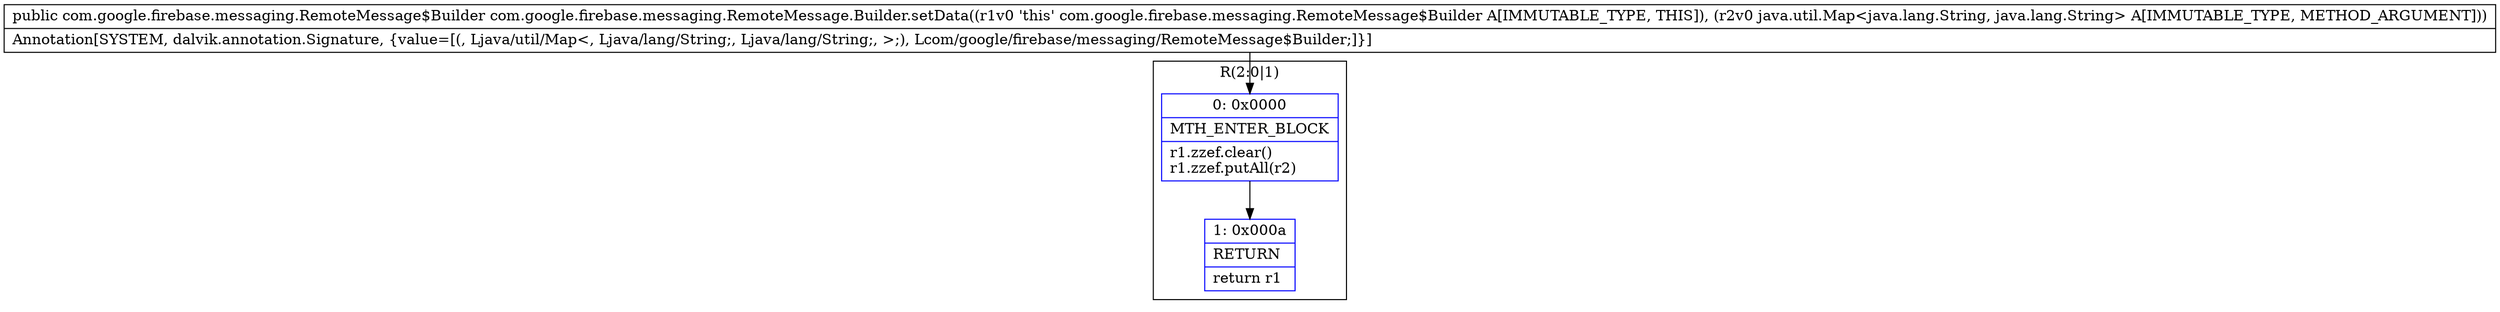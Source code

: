 digraph "CFG forcom.google.firebase.messaging.RemoteMessage.Builder.setData(Ljava\/util\/Map;)Lcom\/google\/firebase\/messaging\/RemoteMessage$Builder;" {
subgraph cluster_Region_2076379663 {
label = "R(2:0|1)";
node [shape=record,color=blue];
Node_0 [shape=record,label="{0\:\ 0x0000|MTH_ENTER_BLOCK\l|r1.zzef.clear()\lr1.zzef.putAll(r2)\l}"];
Node_1 [shape=record,label="{1\:\ 0x000a|RETURN\l|return r1\l}"];
}
MethodNode[shape=record,label="{public com.google.firebase.messaging.RemoteMessage$Builder com.google.firebase.messaging.RemoteMessage.Builder.setData((r1v0 'this' com.google.firebase.messaging.RemoteMessage$Builder A[IMMUTABLE_TYPE, THIS]), (r2v0 java.util.Map\<java.lang.String, java.lang.String\> A[IMMUTABLE_TYPE, METHOD_ARGUMENT]))  | Annotation[SYSTEM, dalvik.annotation.Signature, \{value=[(, Ljava\/util\/Map\<, Ljava\/lang\/String;, Ljava\/lang\/String;, \>;), Lcom\/google\/firebase\/messaging\/RemoteMessage$Builder;]\}]\l}"];
MethodNode -> Node_0;
Node_0 -> Node_1;
}

